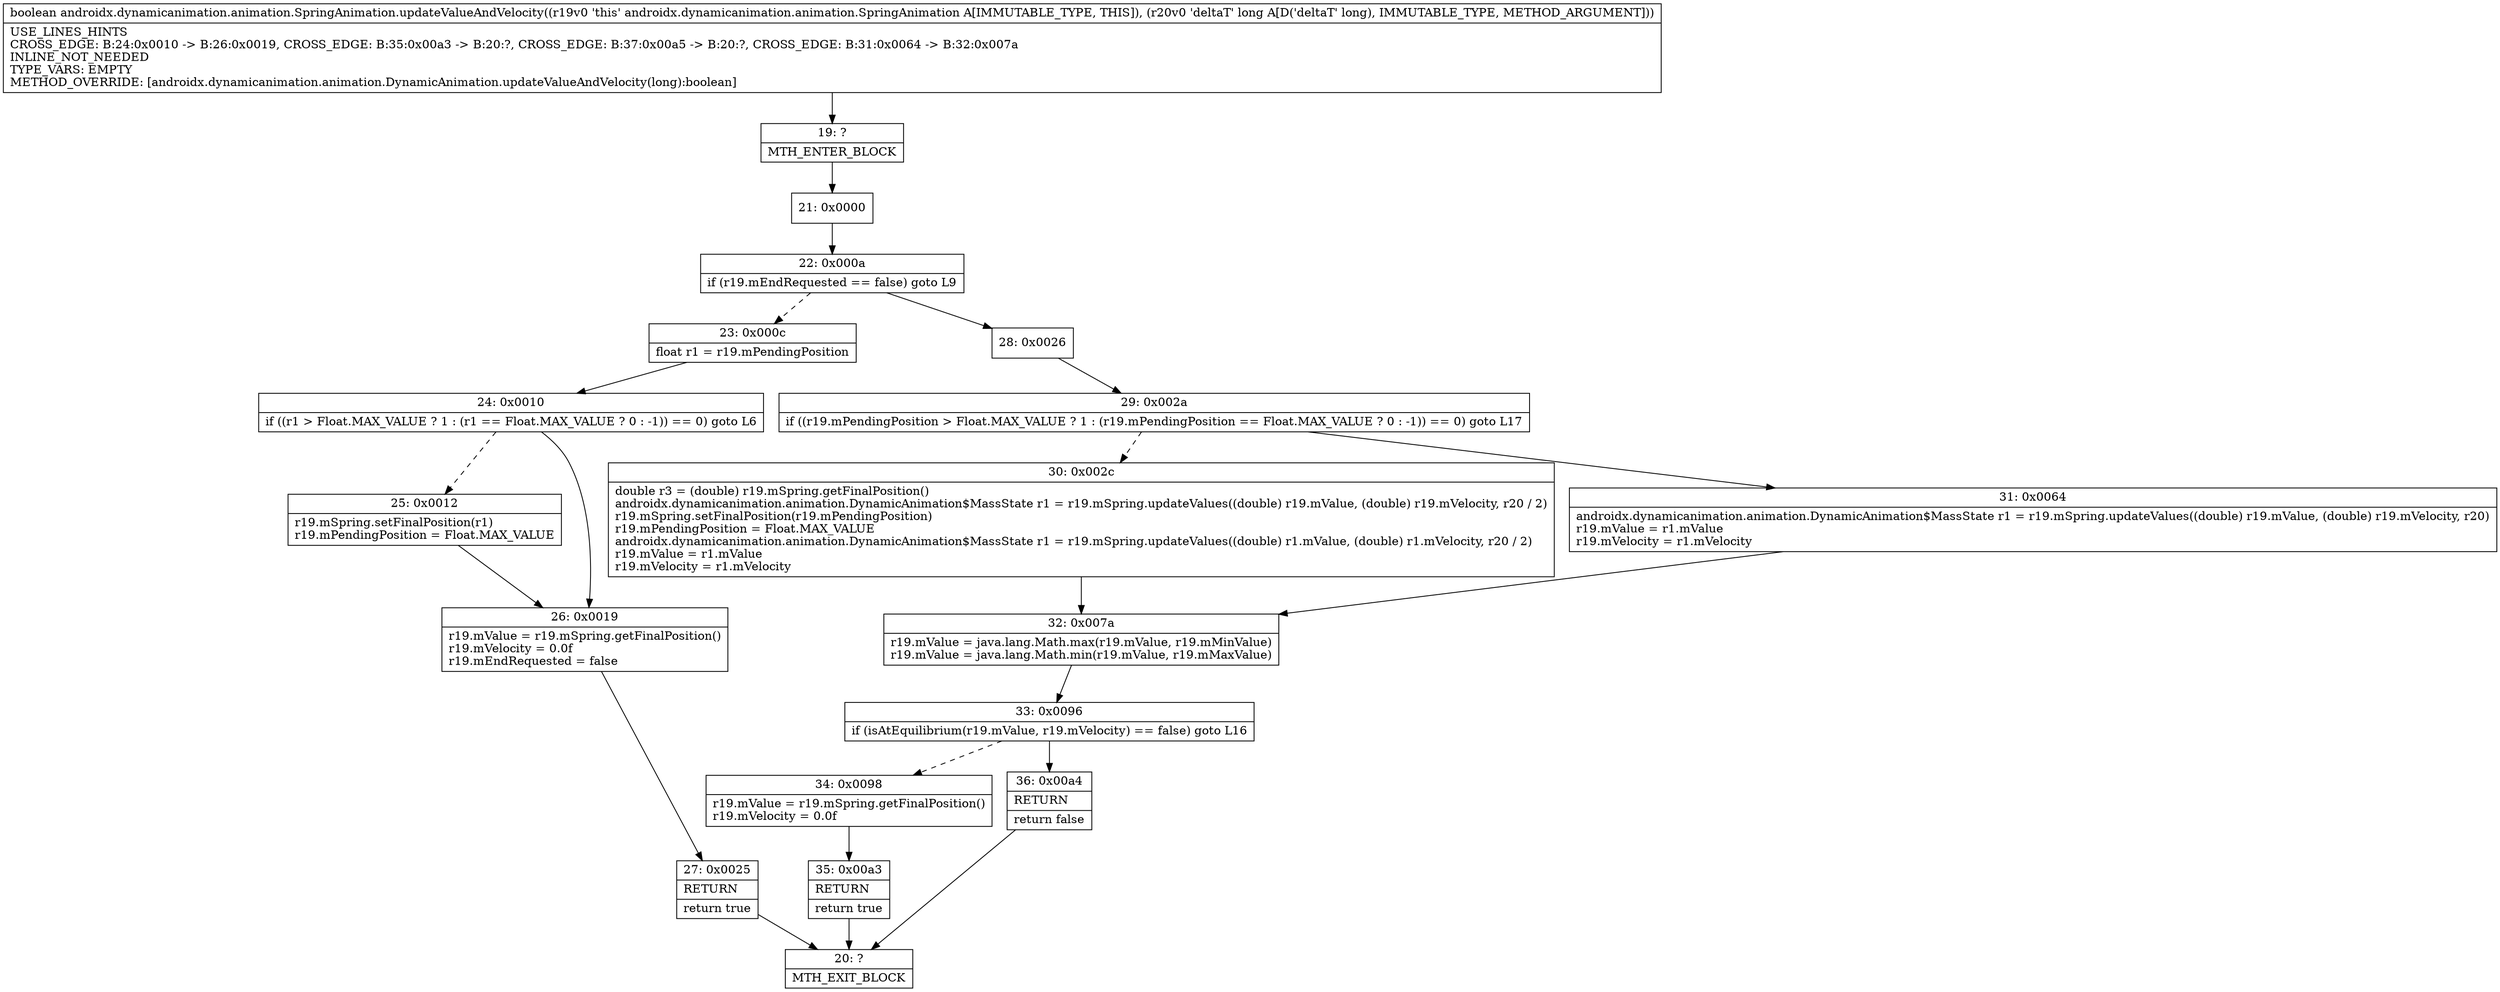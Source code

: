 digraph "CFG forandroidx.dynamicanimation.animation.SpringAnimation.updateValueAndVelocity(J)Z" {
Node_19 [shape=record,label="{19\:\ ?|MTH_ENTER_BLOCK\l}"];
Node_21 [shape=record,label="{21\:\ 0x0000}"];
Node_22 [shape=record,label="{22\:\ 0x000a|if (r19.mEndRequested == false) goto L9\l}"];
Node_23 [shape=record,label="{23\:\ 0x000c|float r1 = r19.mPendingPosition\l}"];
Node_24 [shape=record,label="{24\:\ 0x0010|if ((r1 \> Float.MAX_VALUE ? 1 : (r1 == Float.MAX_VALUE ? 0 : \-1)) == 0) goto L6\l}"];
Node_25 [shape=record,label="{25\:\ 0x0012|r19.mSpring.setFinalPosition(r1)\lr19.mPendingPosition = Float.MAX_VALUE\l}"];
Node_26 [shape=record,label="{26\:\ 0x0019|r19.mValue = r19.mSpring.getFinalPosition()\lr19.mVelocity = 0.0f\lr19.mEndRequested = false\l}"];
Node_27 [shape=record,label="{27\:\ 0x0025|RETURN\l|return true\l}"];
Node_20 [shape=record,label="{20\:\ ?|MTH_EXIT_BLOCK\l}"];
Node_28 [shape=record,label="{28\:\ 0x0026}"];
Node_29 [shape=record,label="{29\:\ 0x002a|if ((r19.mPendingPosition \> Float.MAX_VALUE ? 1 : (r19.mPendingPosition == Float.MAX_VALUE ? 0 : \-1)) == 0) goto L17\l}"];
Node_30 [shape=record,label="{30\:\ 0x002c|double r3 = (double) r19.mSpring.getFinalPosition()\landroidx.dynamicanimation.animation.DynamicAnimation$MassState r1 = r19.mSpring.updateValues((double) r19.mValue, (double) r19.mVelocity, r20 \/ 2)\lr19.mSpring.setFinalPosition(r19.mPendingPosition)\lr19.mPendingPosition = Float.MAX_VALUE\landroidx.dynamicanimation.animation.DynamicAnimation$MassState r1 = r19.mSpring.updateValues((double) r1.mValue, (double) r1.mVelocity, r20 \/ 2)\lr19.mValue = r1.mValue\lr19.mVelocity = r1.mVelocity\l}"];
Node_32 [shape=record,label="{32\:\ 0x007a|r19.mValue = java.lang.Math.max(r19.mValue, r19.mMinValue)\lr19.mValue = java.lang.Math.min(r19.mValue, r19.mMaxValue)\l}"];
Node_33 [shape=record,label="{33\:\ 0x0096|if (isAtEquilibrium(r19.mValue, r19.mVelocity) == false) goto L16\l}"];
Node_34 [shape=record,label="{34\:\ 0x0098|r19.mValue = r19.mSpring.getFinalPosition()\lr19.mVelocity = 0.0f\l}"];
Node_35 [shape=record,label="{35\:\ 0x00a3|RETURN\l|return true\l}"];
Node_36 [shape=record,label="{36\:\ 0x00a4|RETURN\l|return false\l}"];
Node_31 [shape=record,label="{31\:\ 0x0064|androidx.dynamicanimation.animation.DynamicAnimation$MassState r1 = r19.mSpring.updateValues((double) r19.mValue, (double) r19.mVelocity, r20)\lr19.mValue = r1.mValue\lr19.mVelocity = r1.mVelocity\l}"];
MethodNode[shape=record,label="{boolean androidx.dynamicanimation.animation.SpringAnimation.updateValueAndVelocity((r19v0 'this' androidx.dynamicanimation.animation.SpringAnimation A[IMMUTABLE_TYPE, THIS]), (r20v0 'deltaT' long A[D('deltaT' long), IMMUTABLE_TYPE, METHOD_ARGUMENT]))  | USE_LINES_HINTS\lCROSS_EDGE: B:24:0x0010 \-\> B:26:0x0019, CROSS_EDGE: B:35:0x00a3 \-\> B:20:?, CROSS_EDGE: B:37:0x00a5 \-\> B:20:?, CROSS_EDGE: B:31:0x0064 \-\> B:32:0x007a\lINLINE_NOT_NEEDED\lTYPE_VARS: EMPTY\lMETHOD_OVERRIDE: [androidx.dynamicanimation.animation.DynamicAnimation.updateValueAndVelocity(long):boolean]\l}"];
MethodNode -> Node_19;Node_19 -> Node_21;
Node_21 -> Node_22;
Node_22 -> Node_23[style=dashed];
Node_22 -> Node_28;
Node_23 -> Node_24;
Node_24 -> Node_25[style=dashed];
Node_24 -> Node_26;
Node_25 -> Node_26;
Node_26 -> Node_27;
Node_27 -> Node_20;
Node_28 -> Node_29;
Node_29 -> Node_30[style=dashed];
Node_29 -> Node_31;
Node_30 -> Node_32;
Node_32 -> Node_33;
Node_33 -> Node_34[style=dashed];
Node_33 -> Node_36;
Node_34 -> Node_35;
Node_35 -> Node_20;
Node_36 -> Node_20;
Node_31 -> Node_32;
}

